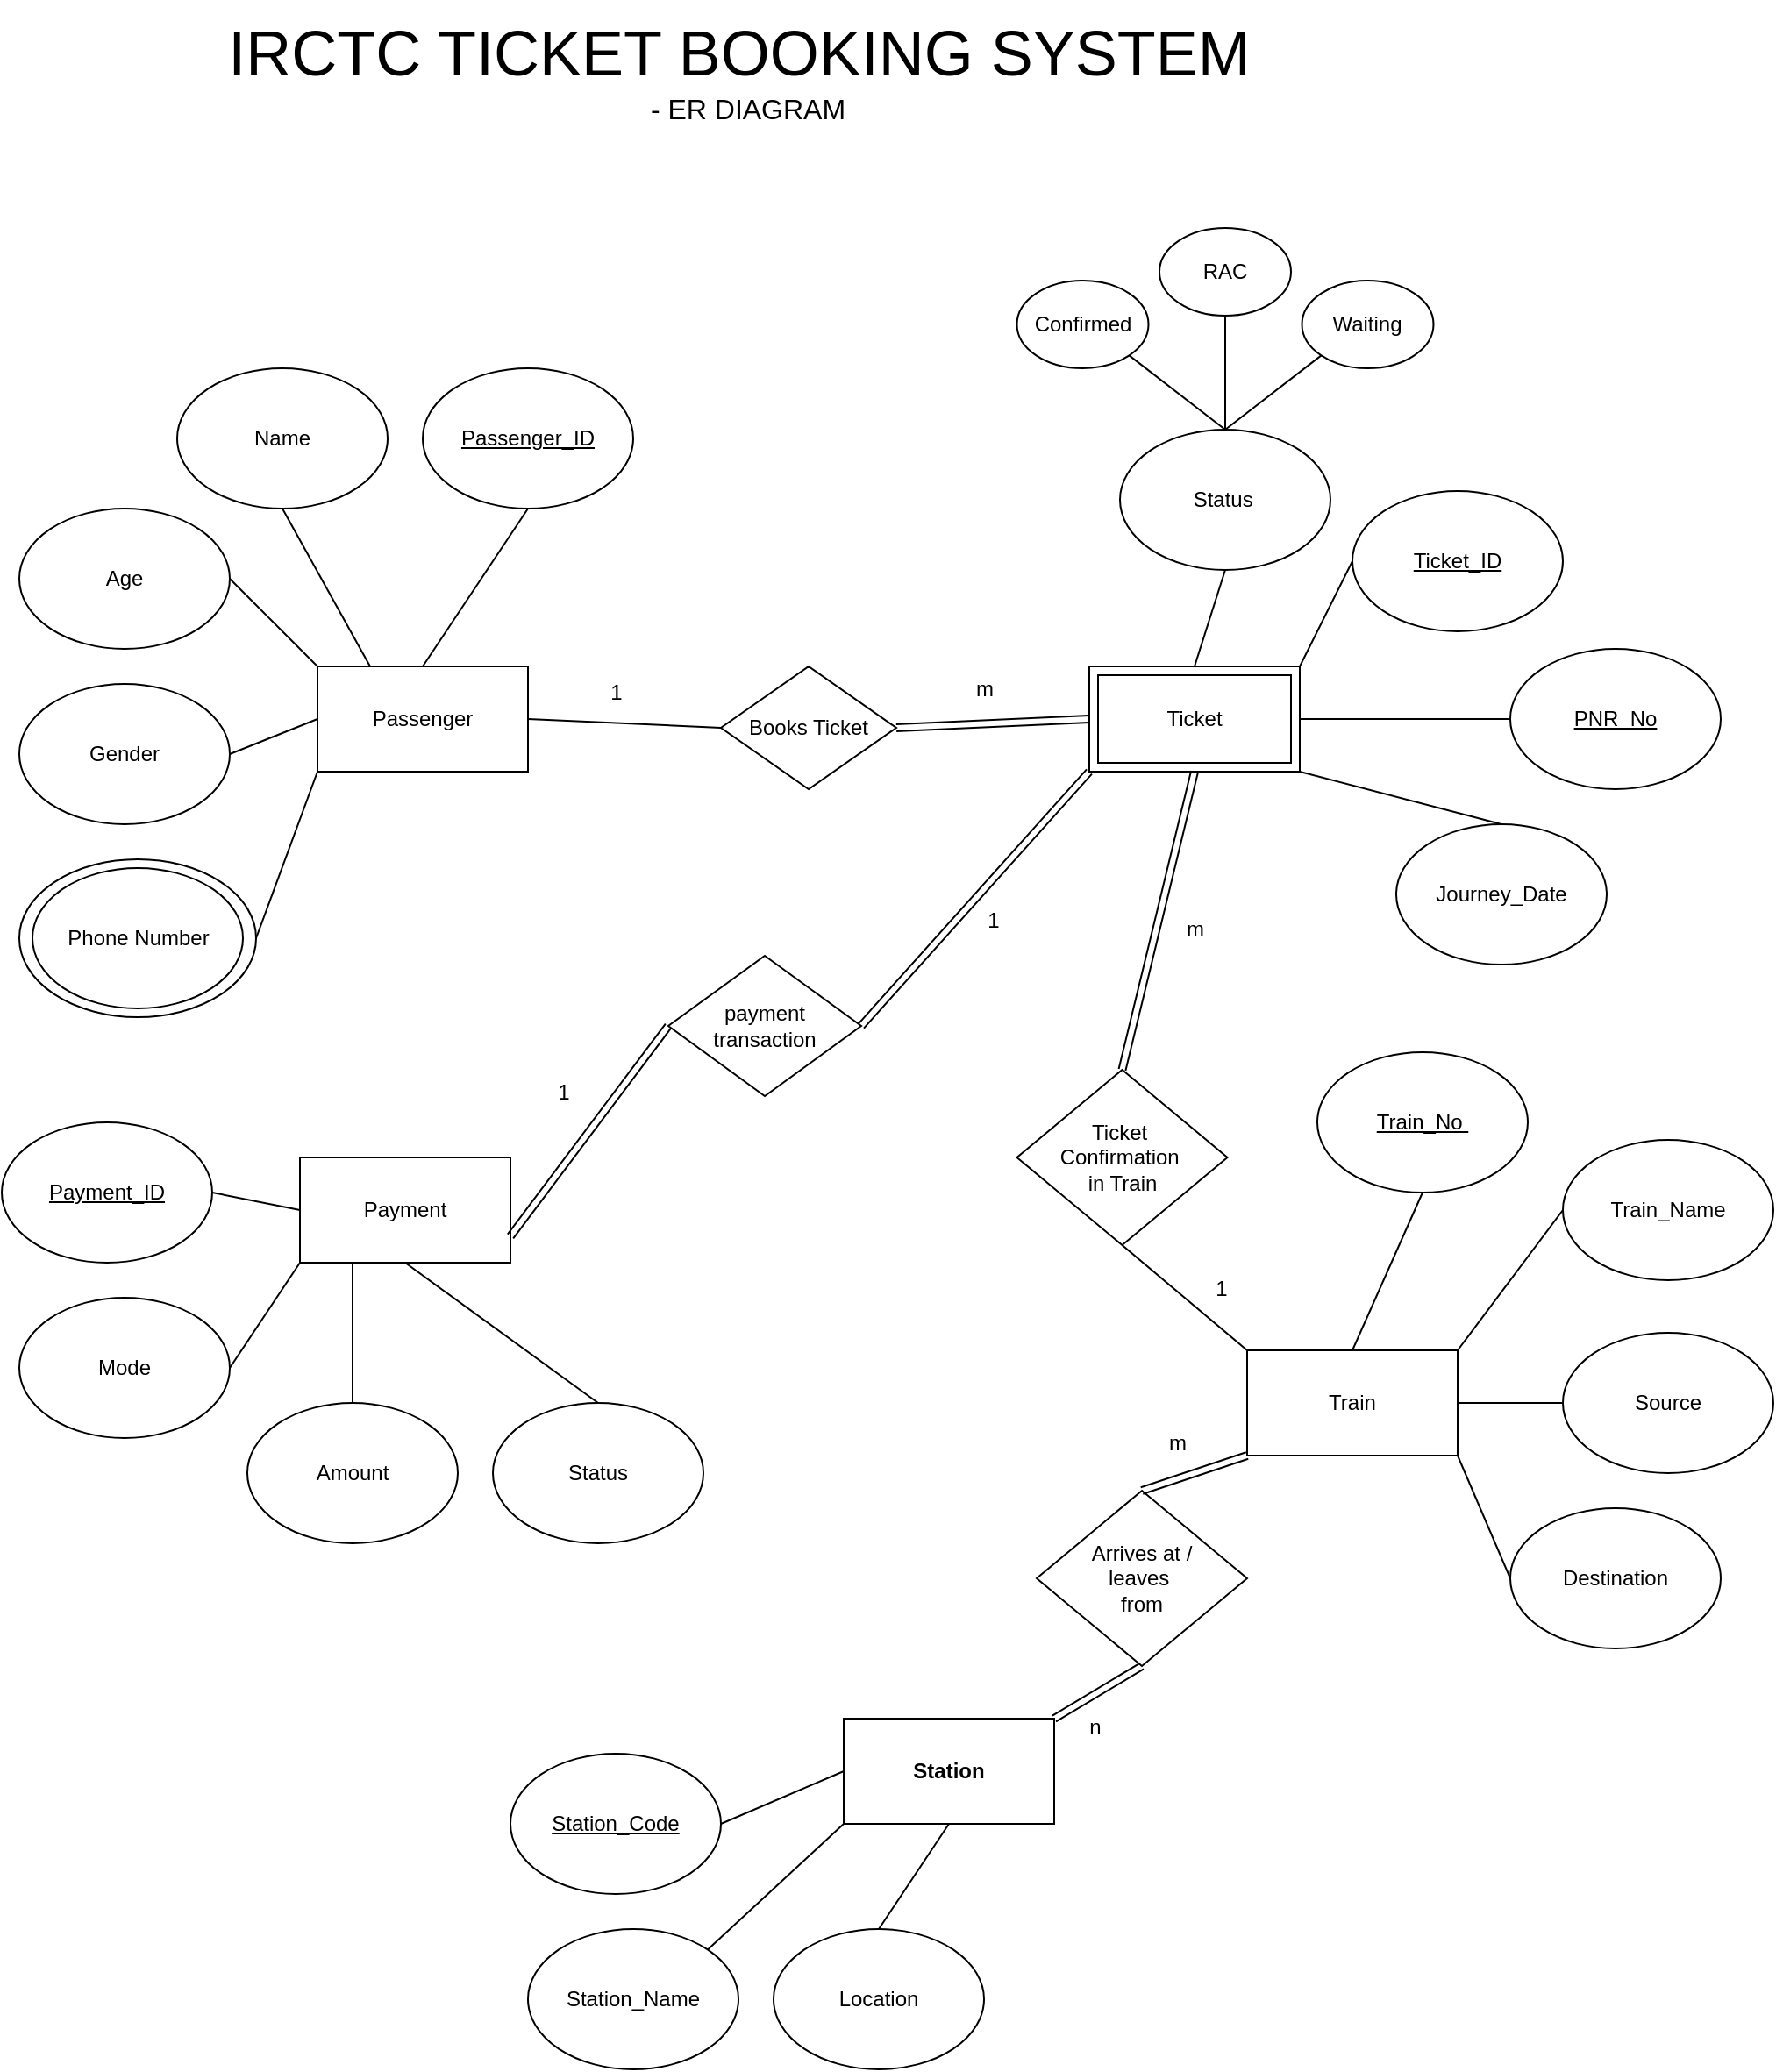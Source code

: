 <mxfile version="28.1.1">
  <diagram name="Page-1" id="PZPN_fEjXWrEn2Io5gSA">
    <mxGraphModel dx="1601" dy="1744" grid="1" gridSize="10" guides="1" tooltips="1" connect="1" arrows="1" fold="1" page="1" pageScale="1" pageWidth="850" pageHeight="1100" math="0" shadow="0">
      <root>
        <mxCell id="0" />
        <mxCell id="1" parent="0" />
        <mxCell id="c0u2R1RDuHglgpXvtMJw-1" value="Passenger" style="rounded=0;whiteSpace=wrap;html=1;" parent="1" vertex="1">
          <mxGeometry x="280" y="240" width="120" height="60" as="geometry" />
        </mxCell>
        <mxCell id="c0u2R1RDuHglgpXvtMJw-2" value="Train" style="rounded=0;whiteSpace=wrap;html=1;" parent="1" vertex="1">
          <mxGeometry x="810" y="630" width="120" height="60" as="geometry" />
        </mxCell>
        <mxCell id="c0u2R1RDuHglgpXvtMJw-3" value="Ticket" style="rounded=0;whiteSpace=wrap;html=1;" parent="1" vertex="1">
          <mxGeometry x="720" y="240" width="120" height="60" as="geometry" />
        </mxCell>
        <mxCell id="c0u2R1RDuHglgpXvtMJw-5" value="Payment" style="rounded=0;whiteSpace=wrap;html=1;" parent="1" vertex="1">
          <mxGeometry x="270" y="520" width="120" height="60" as="geometry" />
        </mxCell>
        <mxCell id="c0u2R1RDuHglgpXvtMJw-6" value="&lt;strong data-end=&quot;589&quot; data-start=&quot;578&quot;&gt;Station&lt;/strong&gt;" style="rounded=0;whiteSpace=wrap;html=1;" parent="1" vertex="1">
          <mxGeometry x="580" y="840" width="120" height="60" as="geometry" />
        </mxCell>
        <mxCell id="c0u2R1RDuHglgpXvtMJw-7" value="Name" style="ellipse;whiteSpace=wrap;html=1;" parent="1" vertex="1">
          <mxGeometry x="200" y="70" width="120" height="80" as="geometry" />
        </mxCell>
        <mxCell id="c0u2R1RDuHglgpXvtMJw-8" value="Age" style="ellipse;whiteSpace=wrap;html=1;" parent="1" vertex="1">
          <mxGeometry x="110" y="150" width="120" height="80" as="geometry" />
        </mxCell>
        <mxCell id="c0u2R1RDuHglgpXvtMJw-9" value="Gender" style="ellipse;whiteSpace=wrap;html=1;" parent="1" vertex="1">
          <mxGeometry x="110" y="250" width="120" height="80" as="geometry" />
        </mxCell>
        <mxCell id="c0u2R1RDuHglgpXvtMJw-10" value="&lt;u&gt;Passenger_ID&lt;/u&gt;" style="ellipse;whiteSpace=wrap;html=1;" parent="1" vertex="1">
          <mxGeometry x="340" y="70" width="120" height="80" as="geometry" />
        </mxCell>
        <mxCell id="c0u2R1RDuHglgpXvtMJw-11" value="Phone Number" style="ellipse;whiteSpace=wrap;html=1;" parent="1" vertex="1">
          <mxGeometry x="110" y="350" width="135" height="90" as="geometry" />
        </mxCell>
        <mxCell id="c0u2R1RDuHglgpXvtMJw-12" value="" style="endArrow=none;html=1;rounded=0;entryX=0.5;entryY=1;entryDx=0;entryDy=0;exitX=0.5;exitY=0;exitDx=0;exitDy=0;" parent="1" source="c0u2R1RDuHglgpXvtMJw-1" target="c0u2R1RDuHglgpXvtMJw-10" edge="1">
          <mxGeometry width="50" height="50" relative="1" as="geometry">
            <mxPoint x="150" y="220" as="sourcePoint" />
            <mxPoint x="200" y="170" as="targetPoint" />
          </mxGeometry>
        </mxCell>
        <mxCell id="c0u2R1RDuHglgpXvtMJw-13" value="" style="endArrow=none;html=1;rounded=0;entryX=0.5;entryY=1;entryDx=0;entryDy=0;exitX=0.25;exitY=0;exitDx=0;exitDy=0;" parent="1" source="c0u2R1RDuHglgpXvtMJw-1" target="c0u2R1RDuHglgpXvtMJw-7" edge="1">
          <mxGeometry width="50" height="50" relative="1" as="geometry">
            <mxPoint x="350" y="250" as="sourcePoint" />
            <mxPoint x="410" y="160" as="targetPoint" />
          </mxGeometry>
        </mxCell>
        <mxCell id="c0u2R1RDuHglgpXvtMJw-17" value="" style="endArrow=none;html=1;rounded=0;entryX=1;entryY=0.5;entryDx=0;entryDy=0;exitX=0;exitY=0;exitDx=0;exitDy=0;" parent="1" source="c0u2R1RDuHglgpXvtMJw-1" target="c0u2R1RDuHglgpXvtMJw-8" edge="1">
          <mxGeometry width="50" height="50" relative="1" as="geometry">
            <mxPoint x="360" y="260" as="sourcePoint" />
            <mxPoint x="270" y="160" as="targetPoint" />
          </mxGeometry>
        </mxCell>
        <mxCell id="c0u2R1RDuHglgpXvtMJw-18" value="" style="endArrow=none;html=1;rounded=0;entryX=1;entryY=0.5;entryDx=0;entryDy=0;exitX=0;exitY=0.5;exitDx=0;exitDy=0;" parent="1" source="c0u2R1RDuHglgpXvtMJw-1" target="c0u2R1RDuHglgpXvtMJw-9" edge="1">
          <mxGeometry width="50" height="50" relative="1" as="geometry">
            <mxPoint x="370" y="270" as="sourcePoint" />
            <mxPoint x="240" y="200" as="targetPoint" />
          </mxGeometry>
        </mxCell>
        <mxCell id="c0u2R1RDuHglgpXvtMJw-19" value="" style="endArrow=none;html=1;rounded=0;entryX=1;entryY=0.5;entryDx=0;entryDy=0;exitX=0;exitY=1;exitDx=0;exitDy=0;" parent="1" source="c0u2R1RDuHglgpXvtMJw-1" target="c0u2R1RDuHglgpXvtMJw-11" edge="1">
          <mxGeometry width="50" height="50" relative="1" as="geometry">
            <mxPoint x="380" y="280" as="sourcePoint" />
            <mxPoint x="240" y="300" as="targetPoint" />
          </mxGeometry>
        </mxCell>
        <mxCell id="c0u2R1RDuHglgpXvtMJw-21" value="&lt;u&gt;Train_No&amp;nbsp;&lt;/u&gt;" style="ellipse;whiteSpace=wrap;html=1;" parent="1" vertex="1">
          <mxGeometry x="850" y="460" width="120" height="80" as="geometry" />
        </mxCell>
        <mxCell id="c0u2R1RDuHglgpXvtMJw-22" value="Train_Name" style="ellipse;whiteSpace=wrap;html=1;" parent="1" vertex="1">
          <mxGeometry x="990" y="510" width="120" height="80" as="geometry" />
        </mxCell>
        <mxCell id="c0u2R1RDuHglgpXvtMJw-23" value="Source" style="ellipse;whiteSpace=wrap;html=1;" parent="1" vertex="1">
          <mxGeometry x="990" y="620" width="120" height="80" as="geometry" />
        </mxCell>
        <mxCell id="c0u2R1RDuHglgpXvtMJw-24" value="Destination" style="ellipse;whiteSpace=wrap;html=1;" parent="1" vertex="1">
          <mxGeometry x="960" y="720" width="120" height="80" as="geometry" />
        </mxCell>
        <mxCell id="14Ywkw1TNJLI_AWeaor3-1" value="" style="endArrow=none;html=1;rounded=0;entryX=0.5;entryY=1;entryDx=0;entryDy=0;exitX=0.5;exitY=0;exitDx=0;exitDy=0;" edge="1" parent="1" source="c0u2R1RDuHglgpXvtMJw-2" target="c0u2R1RDuHglgpXvtMJw-21">
          <mxGeometry width="50" height="50" relative="1" as="geometry">
            <mxPoint x="950" y="550" as="sourcePoint" />
            <mxPoint x="1000" y="500" as="targetPoint" />
          </mxGeometry>
        </mxCell>
        <mxCell id="14Ywkw1TNJLI_AWeaor3-2" value="" style="endArrow=none;html=1;rounded=0;entryX=1;entryY=0;entryDx=0;entryDy=0;exitX=0;exitY=0.5;exitDx=0;exitDy=0;" edge="1" parent="1" source="c0u2R1RDuHglgpXvtMJw-22" target="c0u2R1RDuHglgpXvtMJw-2">
          <mxGeometry width="50" height="50" relative="1" as="geometry">
            <mxPoint x="960" y="560" as="sourcePoint" />
            <mxPoint x="1010" y="510" as="targetPoint" />
          </mxGeometry>
        </mxCell>
        <mxCell id="14Ywkw1TNJLI_AWeaor3-3" value="" style="endArrow=none;html=1;rounded=0;entryX=0;entryY=0.5;entryDx=0;entryDy=0;exitX=1;exitY=0.5;exitDx=0;exitDy=0;" edge="1" parent="1" source="c0u2R1RDuHglgpXvtMJw-2" target="c0u2R1RDuHglgpXvtMJw-23">
          <mxGeometry width="50" height="50" relative="1" as="geometry">
            <mxPoint x="970" y="570" as="sourcePoint" />
            <mxPoint x="1020" y="520" as="targetPoint" />
          </mxGeometry>
        </mxCell>
        <mxCell id="14Ywkw1TNJLI_AWeaor3-4" value="" style="endArrow=none;html=1;rounded=0;entryX=0;entryY=0.5;entryDx=0;entryDy=0;exitX=1;exitY=1;exitDx=0;exitDy=0;" edge="1" parent="1" source="c0u2R1RDuHglgpXvtMJw-2" target="c0u2R1RDuHglgpXvtMJw-24">
          <mxGeometry width="50" height="50" relative="1" as="geometry">
            <mxPoint x="980" y="580" as="sourcePoint" />
            <mxPoint x="1030" y="530" as="targetPoint" />
          </mxGeometry>
        </mxCell>
        <mxCell id="14Ywkw1TNJLI_AWeaor3-5" value="&lt;u&gt;Ticket_ID&lt;/u&gt;" style="ellipse;whiteSpace=wrap;html=1;" vertex="1" parent="1">
          <mxGeometry x="870" y="140" width="120" height="80" as="geometry" />
        </mxCell>
        <mxCell id="14Ywkw1TNJLI_AWeaor3-6" value="Status&amp;nbsp;" style="ellipse;whiteSpace=wrap;html=1;" vertex="1" parent="1">
          <mxGeometry x="737.5" y="105" width="120" height="80" as="geometry" />
        </mxCell>
        <mxCell id="14Ywkw1TNJLI_AWeaor3-7" value="Journey_Date" style="ellipse;whiteSpace=wrap;html=1;" vertex="1" parent="1">
          <mxGeometry x="895" y="330" width="120" height="80" as="geometry" />
        </mxCell>
        <mxCell id="14Ywkw1TNJLI_AWeaor3-8" value="&lt;u&gt;PNR_No&lt;/u&gt;" style="ellipse;whiteSpace=wrap;html=1;" vertex="1" parent="1">
          <mxGeometry x="960" y="230" width="120" height="80" as="geometry" />
        </mxCell>
        <mxCell id="14Ywkw1TNJLI_AWeaor3-9" value="" style="endArrow=none;html=1;rounded=0;entryX=0;entryY=0.5;entryDx=0;entryDy=0;exitX=1;exitY=0;exitDx=0;exitDy=0;" edge="1" parent="1" source="c0u2R1RDuHglgpXvtMJw-3" target="14Ywkw1TNJLI_AWeaor3-5">
          <mxGeometry width="50" height="50" relative="1" as="geometry">
            <mxPoint x="640" y="820" as="sourcePoint" />
            <mxPoint x="690" y="770" as="targetPoint" />
          </mxGeometry>
        </mxCell>
        <mxCell id="14Ywkw1TNJLI_AWeaor3-10" value="" style="endArrow=none;html=1;rounded=0;entryX=0;entryY=0.5;entryDx=0;entryDy=0;exitX=1;exitY=0.5;exitDx=0;exitDy=0;" edge="1" parent="1" source="c0u2R1RDuHglgpXvtMJw-3" target="14Ywkw1TNJLI_AWeaor3-8">
          <mxGeometry width="50" height="50" relative="1" as="geometry">
            <mxPoint x="650" y="830" as="sourcePoint" />
            <mxPoint x="700" y="780" as="targetPoint" />
          </mxGeometry>
        </mxCell>
        <mxCell id="14Ywkw1TNJLI_AWeaor3-11" value="" style="endArrow=none;html=1;rounded=0;entryX=0.5;entryY=0;entryDx=0;entryDy=0;exitX=1;exitY=1;exitDx=0;exitDy=0;" edge="1" parent="1" source="c0u2R1RDuHglgpXvtMJw-3" target="14Ywkw1TNJLI_AWeaor3-7">
          <mxGeometry width="50" height="50" relative="1" as="geometry">
            <mxPoint x="660" y="840" as="sourcePoint" />
            <mxPoint x="710" y="790" as="targetPoint" />
          </mxGeometry>
        </mxCell>
        <mxCell id="14Ywkw1TNJLI_AWeaor3-12" value="" style="endArrow=none;html=1;rounded=0;entryX=0.5;entryY=1;entryDx=0;entryDy=0;exitX=0.5;exitY=0;exitDx=0;exitDy=0;" edge="1" parent="1" source="c0u2R1RDuHglgpXvtMJw-3" target="14Ywkw1TNJLI_AWeaor3-6">
          <mxGeometry width="50" height="50" relative="1" as="geometry">
            <mxPoint x="670" y="850" as="sourcePoint" />
            <mxPoint x="720" y="800" as="targetPoint" />
          </mxGeometry>
        </mxCell>
        <mxCell id="14Ywkw1TNJLI_AWeaor3-13" value="Confirmed" style="ellipse;whiteSpace=wrap;html=1;" vertex="1" parent="1">
          <mxGeometry x="678.75" y="20" width="75" height="50" as="geometry" />
        </mxCell>
        <mxCell id="14Ywkw1TNJLI_AWeaor3-14" value="RAC" style="ellipse;whiteSpace=wrap;html=1;" vertex="1" parent="1">
          <mxGeometry x="760" y="-10" width="75" height="50" as="geometry" />
        </mxCell>
        <mxCell id="14Ywkw1TNJLI_AWeaor3-15" value="Waiting" style="ellipse;whiteSpace=wrap;html=1;" vertex="1" parent="1">
          <mxGeometry x="841.25" y="20" width="75" height="50" as="geometry" />
        </mxCell>
        <mxCell id="14Ywkw1TNJLI_AWeaor3-16" value="" style="endArrow=none;html=1;rounded=0;entryX=0;entryY=1;entryDx=0;entryDy=0;exitX=0.5;exitY=0;exitDx=0;exitDy=0;" edge="1" parent="1" source="14Ywkw1TNJLI_AWeaor3-6" target="14Ywkw1TNJLI_AWeaor3-15">
          <mxGeometry width="50" height="50" relative="1" as="geometry">
            <mxPoint x="630" y="715" as="sourcePoint" />
            <mxPoint x="680" y="665" as="targetPoint" />
          </mxGeometry>
        </mxCell>
        <mxCell id="14Ywkw1TNJLI_AWeaor3-17" value="" style="endArrow=none;html=1;rounded=0;entryX=0.5;entryY=0;entryDx=0;entryDy=0;exitX=1;exitY=1;exitDx=0;exitDy=0;" edge="1" parent="1" source="14Ywkw1TNJLI_AWeaor3-13" target="14Ywkw1TNJLI_AWeaor3-6">
          <mxGeometry width="50" height="50" relative="1" as="geometry">
            <mxPoint x="640" y="725" as="sourcePoint" />
            <mxPoint x="690" y="675" as="targetPoint" />
          </mxGeometry>
        </mxCell>
        <mxCell id="14Ywkw1TNJLI_AWeaor3-18" value="" style="endArrow=none;html=1;rounded=0;entryX=0.5;entryY=0;entryDx=0;entryDy=0;exitX=0.5;exitY=1;exitDx=0;exitDy=0;" edge="1" parent="1" source="14Ywkw1TNJLI_AWeaor3-14" target="14Ywkw1TNJLI_AWeaor3-6">
          <mxGeometry width="50" height="50" relative="1" as="geometry">
            <mxPoint x="650" y="735" as="sourcePoint" />
            <mxPoint x="700" y="685" as="targetPoint" />
          </mxGeometry>
        </mxCell>
        <mxCell id="14Ywkw1TNJLI_AWeaor3-19" value="&lt;u&gt;Payment_ID &lt;/u&gt;" style="ellipse;whiteSpace=wrap;html=1;" vertex="1" parent="1">
          <mxGeometry x="100" y="500" width="120" height="80" as="geometry" />
        </mxCell>
        <mxCell id="14Ywkw1TNJLI_AWeaor3-20" value="Status" style="ellipse;whiteSpace=wrap;html=1;" vertex="1" parent="1">
          <mxGeometry x="380" y="660" width="120" height="80" as="geometry" />
        </mxCell>
        <mxCell id="14Ywkw1TNJLI_AWeaor3-21" value="Amount" style="ellipse;whiteSpace=wrap;html=1;" vertex="1" parent="1">
          <mxGeometry x="240" y="660" width="120" height="80" as="geometry" />
        </mxCell>
        <mxCell id="14Ywkw1TNJLI_AWeaor3-22" value="Mode " style="ellipse;whiteSpace=wrap;html=1;" vertex="1" parent="1">
          <mxGeometry x="110" y="600" width="120" height="80" as="geometry" />
        </mxCell>
        <mxCell id="14Ywkw1TNJLI_AWeaor3-23" value="Location" style="ellipse;whiteSpace=wrap;html=1;" vertex="1" parent="1">
          <mxGeometry x="540" y="960" width="120" height="80" as="geometry" />
        </mxCell>
        <mxCell id="14Ywkw1TNJLI_AWeaor3-24" value="Station_Name" style="ellipse;whiteSpace=wrap;html=1;" vertex="1" parent="1">
          <mxGeometry x="400" y="960" width="120" height="80" as="geometry" />
        </mxCell>
        <mxCell id="14Ywkw1TNJLI_AWeaor3-25" value="&lt;u&gt;Station_Code &lt;/u&gt;" style="ellipse;whiteSpace=wrap;html=1;" vertex="1" parent="1">
          <mxGeometry x="390" y="860" width="120" height="80" as="geometry" />
        </mxCell>
        <mxCell id="14Ywkw1TNJLI_AWeaor3-26" value="" style="endArrow=none;html=1;rounded=0;entryX=0;entryY=0.5;entryDx=0;entryDy=0;exitX=1;exitY=0.5;exitDx=0;exitDy=0;" edge="1" parent="1" source="14Ywkw1TNJLI_AWeaor3-25" target="c0u2R1RDuHglgpXvtMJw-6">
          <mxGeometry width="50" height="50" relative="1" as="geometry">
            <mxPoint x="505" y="850" as="sourcePoint" />
            <mxPoint x="555" y="800" as="targetPoint" />
          </mxGeometry>
        </mxCell>
        <mxCell id="14Ywkw1TNJLI_AWeaor3-27" value="" style="endArrow=none;html=1;rounded=0;entryX=0;entryY=1;entryDx=0;entryDy=0;exitX=1;exitY=0;exitDx=0;exitDy=0;" edge="1" parent="1" source="14Ywkw1TNJLI_AWeaor3-24" target="c0u2R1RDuHglgpXvtMJw-6">
          <mxGeometry width="50" height="50" relative="1" as="geometry">
            <mxPoint x="515" y="860" as="sourcePoint" />
            <mxPoint x="565" y="810" as="targetPoint" />
          </mxGeometry>
        </mxCell>
        <mxCell id="14Ywkw1TNJLI_AWeaor3-28" value="" style="endArrow=none;html=1;rounded=0;entryX=0.5;entryY=1;entryDx=0;entryDy=0;exitX=0.5;exitY=0;exitDx=0;exitDy=0;" edge="1" parent="1" source="14Ywkw1TNJLI_AWeaor3-23" target="c0u2R1RDuHglgpXvtMJw-6">
          <mxGeometry width="50" height="50" relative="1" as="geometry">
            <mxPoint x="525" y="870" as="sourcePoint" />
            <mxPoint x="575" y="820" as="targetPoint" />
          </mxGeometry>
        </mxCell>
        <mxCell id="14Ywkw1TNJLI_AWeaor3-29" value="" style="endArrow=none;html=1;rounded=0;entryX=0;entryY=1;entryDx=0;entryDy=0;exitX=1;exitY=0.5;exitDx=0;exitDy=0;" edge="1" parent="1" source="14Ywkw1TNJLI_AWeaor3-22" target="c0u2R1RDuHglgpXvtMJw-5">
          <mxGeometry width="50" height="50" relative="1" as="geometry">
            <mxPoint x="400" y="730" as="sourcePoint" />
            <mxPoint x="450" y="680" as="targetPoint" />
          </mxGeometry>
        </mxCell>
        <mxCell id="14Ywkw1TNJLI_AWeaor3-30" value="" style="endArrow=none;html=1;rounded=0;entryX=0;entryY=0.5;entryDx=0;entryDy=0;exitX=1;exitY=0.5;exitDx=0;exitDy=0;" edge="1" parent="1" source="14Ywkw1TNJLI_AWeaor3-19" target="c0u2R1RDuHglgpXvtMJw-5">
          <mxGeometry width="50" height="50" relative="1" as="geometry">
            <mxPoint x="410" y="740" as="sourcePoint" />
            <mxPoint x="460" y="690" as="targetPoint" />
          </mxGeometry>
        </mxCell>
        <mxCell id="14Ywkw1TNJLI_AWeaor3-31" value="" style="endArrow=none;html=1;rounded=0;exitX=0.5;exitY=0;exitDx=0;exitDy=0;entryX=0.5;entryY=1;entryDx=0;entryDy=0;" edge="1" parent="1" source="14Ywkw1TNJLI_AWeaor3-20" target="c0u2R1RDuHglgpXvtMJw-5">
          <mxGeometry width="50" height="50" relative="1" as="geometry">
            <mxPoint x="440" y="680" as="sourcePoint" />
            <mxPoint x="470" y="700" as="targetPoint" />
          </mxGeometry>
        </mxCell>
        <mxCell id="14Ywkw1TNJLI_AWeaor3-32" value="" style="endArrow=none;html=1;rounded=0;exitX=0.5;exitY=0;exitDx=0;exitDy=0;entryX=0.25;entryY=1;entryDx=0;entryDy=0;" edge="1" parent="1" source="14Ywkw1TNJLI_AWeaor3-21" target="c0u2R1RDuHglgpXvtMJw-5">
          <mxGeometry width="50" height="50" relative="1" as="geometry">
            <mxPoint x="430" y="760" as="sourcePoint" />
            <mxPoint x="480" y="710" as="targetPoint" />
          </mxGeometry>
        </mxCell>
        <mxCell id="14Ywkw1TNJLI_AWeaor3-33" value="Books Ticket" style="rhombus;whiteSpace=wrap;html=1;" vertex="1" parent="1">
          <mxGeometry x="510" y="240" width="100" height="70" as="geometry" />
        </mxCell>
        <mxCell id="14Ywkw1TNJLI_AWeaor3-36" value="" style="endArrow=none;html=1;rounded=0;entryX=0;entryY=0.5;entryDx=0;entryDy=0;exitX=1;exitY=0.5;exitDx=0;exitDy=0;" edge="1" parent="1" source="c0u2R1RDuHglgpXvtMJw-1" target="14Ywkw1TNJLI_AWeaor3-33">
          <mxGeometry width="50" height="50" relative="1" as="geometry">
            <mxPoint x="620" y="285" as="sourcePoint" />
            <mxPoint x="730" y="280" as="targetPoint" />
          </mxGeometry>
        </mxCell>
        <mxCell id="14Ywkw1TNJLI_AWeaor3-37" value="1" style="text;html=1;align=center;verticalAlign=middle;resizable=0;points=[];autosize=1;strokeColor=none;fillColor=none;" vertex="1" parent="1">
          <mxGeometry x="435" y="240" width="30" height="30" as="geometry" />
        </mxCell>
        <mxCell id="14Ywkw1TNJLI_AWeaor3-38" value="m" style="text;html=1;align=center;verticalAlign=middle;resizable=0;points=[];autosize=1;strokeColor=none;fillColor=none;" vertex="1" parent="1">
          <mxGeometry x="645" y="238" width="30" height="30" as="geometry" />
        </mxCell>
        <mxCell id="14Ywkw1TNJLI_AWeaor3-39" value="Ticket&amp;nbsp;&lt;div&gt;Confirmation&amp;nbsp;&lt;/div&gt;&lt;div&gt;in Train&lt;/div&gt;" style="rhombus;whiteSpace=wrap;html=1;" vertex="1" parent="1">
          <mxGeometry x="678.75" y="470" width="120" height="100" as="geometry" />
        </mxCell>
        <mxCell id="14Ywkw1TNJLI_AWeaor3-42" value="" style="endArrow=none;html=1;rounded=0;entryX=0.5;entryY=1;entryDx=0;entryDy=0;exitX=0;exitY=0;exitDx=0;exitDy=0;" edge="1" parent="1" source="c0u2R1RDuHglgpXvtMJw-2" target="14Ywkw1TNJLI_AWeaor3-39">
          <mxGeometry width="50" height="50" relative="1" as="geometry">
            <mxPoint x="749" y="480" as="sourcePoint" />
            <mxPoint x="790" y="310" as="targetPoint" />
          </mxGeometry>
        </mxCell>
        <mxCell id="14Ywkw1TNJLI_AWeaor3-43" value="m" style="text;html=1;align=center;verticalAlign=middle;resizable=0;points=[];autosize=1;strokeColor=none;fillColor=none;" vertex="1" parent="1">
          <mxGeometry x="765" y="375" width="30" height="30" as="geometry" />
        </mxCell>
        <mxCell id="14Ywkw1TNJLI_AWeaor3-44" value="1" style="text;html=1;align=center;verticalAlign=middle;resizable=0;points=[];autosize=1;strokeColor=none;fillColor=none;" vertex="1" parent="1">
          <mxGeometry x="780" y="580" width="30" height="30" as="geometry" />
        </mxCell>
        <mxCell id="14Ywkw1TNJLI_AWeaor3-45" value="payment transaction" style="rhombus;whiteSpace=wrap;html=1;" vertex="1" parent="1">
          <mxGeometry x="480" y="405" width="110" height="80" as="geometry" />
        </mxCell>
        <mxCell id="14Ywkw1TNJLI_AWeaor3-48" value="1" style="text;html=1;align=center;verticalAlign=middle;resizable=0;points=[];autosize=1;strokeColor=none;fillColor=none;" vertex="1" parent="1">
          <mxGeometry x="405" y="468" width="30" height="30" as="geometry" />
        </mxCell>
        <mxCell id="14Ywkw1TNJLI_AWeaor3-49" value="1" style="text;html=1;align=center;verticalAlign=middle;resizable=0;points=[];autosize=1;strokeColor=none;fillColor=none;" vertex="1" parent="1">
          <mxGeometry x="650" y="370" width="30" height="30" as="geometry" />
        </mxCell>
        <mxCell id="14Ywkw1TNJLI_AWeaor3-51" value="Arrives at /&lt;div&gt;leaves&amp;nbsp;&lt;/div&gt;&lt;div&gt;from&lt;/div&gt;" style="rhombus;whiteSpace=wrap;html=1;" vertex="1" parent="1">
          <mxGeometry x="690" y="710" width="120" height="100" as="geometry" />
        </mxCell>
        <mxCell id="14Ywkw1TNJLI_AWeaor3-54" value="m" style="text;html=1;align=center;verticalAlign=middle;resizable=0;points=[];autosize=1;strokeColor=none;fillColor=none;" vertex="1" parent="1">
          <mxGeometry x="755" y="668" width="30" height="30" as="geometry" />
        </mxCell>
        <mxCell id="14Ywkw1TNJLI_AWeaor3-56" value="n" style="text;html=1;align=center;verticalAlign=middle;resizable=0;points=[];autosize=1;strokeColor=none;fillColor=none;" vertex="1" parent="1">
          <mxGeometry x="707.5" y="830" width="30" height="30" as="geometry" />
        </mxCell>
        <mxCell id="14Ywkw1TNJLI_AWeaor3-57" value="" style="shape=link;html=1;rounded=0;entryX=0;entryY=0.5;entryDx=0;entryDy=0;exitX=1;exitY=0.75;exitDx=0;exitDy=0;" edge="1" parent="1" source="c0u2R1RDuHglgpXvtMJw-5" target="14Ywkw1TNJLI_AWeaor3-45">
          <mxGeometry width="100" relative="1" as="geometry">
            <mxPoint x="430" y="510" as="sourcePoint" />
            <mxPoint x="530" y="510" as="targetPoint" />
          </mxGeometry>
        </mxCell>
        <mxCell id="14Ywkw1TNJLI_AWeaor3-58" value="" style="shape=link;html=1;rounded=0;entryX=0.5;entryY=1;entryDx=0;entryDy=0;exitX=0.5;exitY=0;exitDx=0;exitDy=0;" edge="1" parent="1" source="14Ywkw1TNJLI_AWeaor3-39" target="c0u2R1RDuHglgpXvtMJw-3">
          <mxGeometry width="100" relative="1" as="geometry">
            <mxPoint x="630" y="505" as="sourcePoint" />
            <mxPoint x="720" y="385" as="targetPoint" />
          </mxGeometry>
        </mxCell>
        <mxCell id="14Ywkw1TNJLI_AWeaor3-59" value="" style="shape=link;html=1;rounded=0;entryX=0;entryY=0.5;entryDx=0;entryDy=0;exitX=1;exitY=0.5;exitDx=0;exitDy=0;" edge="1" parent="1" source="14Ywkw1TNJLI_AWeaor3-33" target="c0u2R1RDuHglgpXvtMJw-3">
          <mxGeometry width="100" relative="1" as="geometry">
            <mxPoint x="749" y="480" as="sourcePoint" />
            <mxPoint x="790" y="310" as="targetPoint" />
          </mxGeometry>
        </mxCell>
        <mxCell id="14Ywkw1TNJLI_AWeaor3-60" value="" style="shape=link;html=1;rounded=0;entryX=0;entryY=1;entryDx=0;entryDy=0;exitX=1;exitY=0.5;exitDx=0;exitDy=0;" edge="1" parent="1" source="14Ywkw1TNJLI_AWeaor3-45" target="c0u2R1RDuHglgpXvtMJw-3">
          <mxGeometry width="100" relative="1" as="geometry">
            <mxPoint x="620" y="285" as="sourcePoint" />
            <mxPoint x="730" y="280" as="targetPoint" />
          </mxGeometry>
        </mxCell>
        <mxCell id="14Ywkw1TNJLI_AWeaor3-62" value="" style="shape=link;html=1;rounded=0;entryX=0;entryY=1;entryDx=0;entryDy=0;exitX=0.5;exitY=0;exitDx=0;exitDy=0;" edge="1" parent="1" source="14Ywkw1TNJLI_AWeaor3-51" target="c0u2R1RDuHglgpXvtMJw-2">
          <mxGeometry width="100" relative="1" as="geometry">
            <mxPoint x="615" y="750" as="sourcePoint" />
            <mxPoint x="705" y="630" as="targetPoint" />
          </mxGeometry>
        </mxCell>
        <mxCell id="14Ywkw1TNJLI_AWeaor3-63" value="" style="shape=link;html=1;rounded=0;entryX=0.5;entryY=1;entryDx=0;entryDy=0;exitX=1;exitY=0;exitDx=0;exitDy=0;" edge="1" parent="1" source="c0u2R1RDuHglgpXvtMJw-6" target="14Ywkw1TNJLI_AWeaor3-51">
          <mxGeometry width="100" relative="1" as="geometry">
            <mxPoint x="625" y="760" as="sourcePoint" />
            <mxPoint x="715" y="640" as="targetPoint" />
          </mxGeometry>
        </mxCell>
        <mxCell id="14Ywkw1TNJLI_AWeaor3-64" value="Phone Number" style="ellipse;whiteSpace=wrap;html=1;" vertex="1" parent="1">
          <mxGeometry x="117.5" y="355" width="120" height="80" as="geometry" />
        </mxCell>
        <mxCell id="14Ywkw1TNJLI_AWeaor3-65" value="&lt;font style=&quot;font-size: 36px;&quot;&gt;IRCTC TICKET BOOKING SYSTEM&amp;nbsp;&lt;/font&gt;&lt;div&gt;&lt;font size=&quot;3&quot;&gt;- ER DIAGRAM&lt;/font&gt;&lt;/div&gt;" style="text;html=1;align=center;verticalAlign=middle;resizable=0;points=[];autosize=1;strokeColor=none;fillColor=none;" vertex="1" parent="1">
          <mxGeometry x="215" y="-140" width="620" height="80" as="geometry" />
        </mxCell>
        <mxCell id="14Ywkw1TNJLI_AWeaor3-66" value="Ticket" style="rounded=0;whiteSpace=wrap;html=1;" vertex="1" parent="1">
          <mxGeometry x="725" y="245" width="110" height="50" as="geometry" />
        </mxCell>
      </root>
    </mxGraphModel>
  </diagram>
</mxfile>

